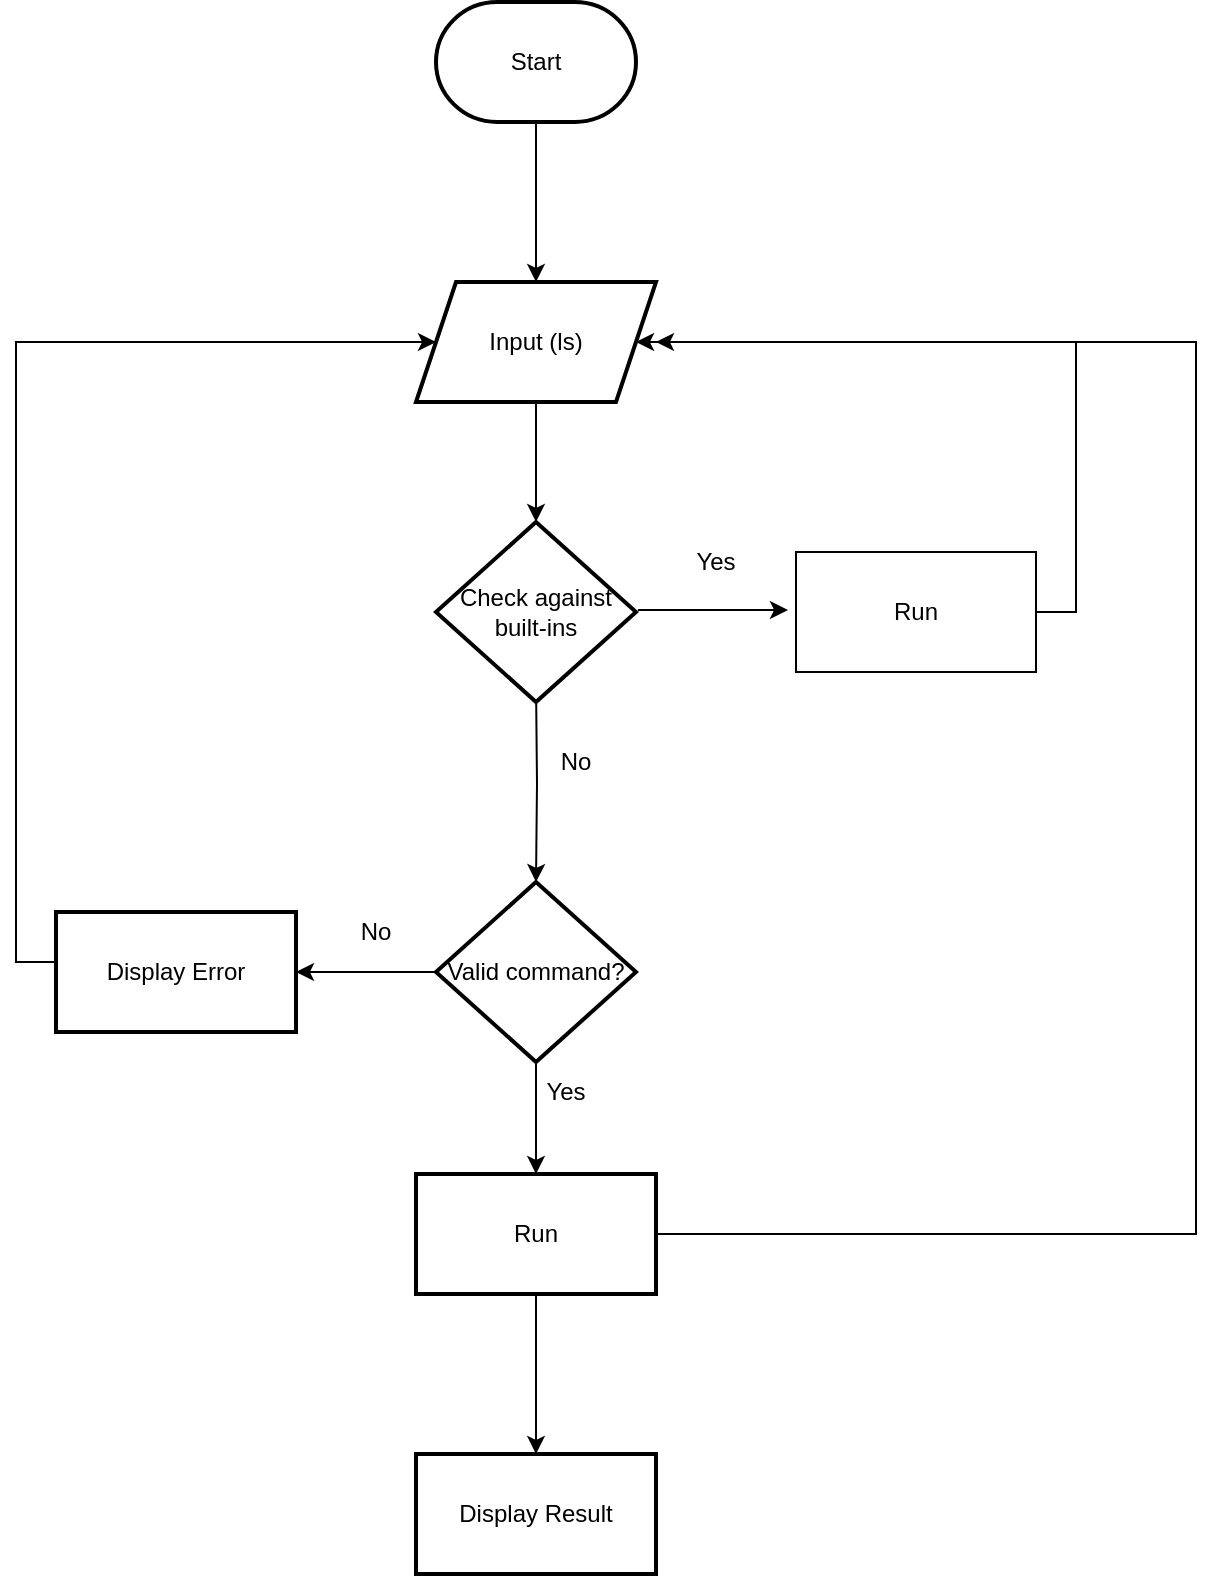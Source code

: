 <mxfile version="20.2.7" type="github"><diagram id="3iN942L6bnzksWgwHZ0S" name="Page-1"><mxGraphModel dx="782" dy="460" grid="1" gridSize="10" guides="1" tooltips="1" connect="1" arrows="1" fold="1" page="1" pageScale="1" pageWidth="827" pageHeight="1169" math="0" shadow="0"><root><mxCell id="0"/><mxCell id="1" parent="0"/><mxCell id="7VPWDLyuM5dmn-g3taPW-9" value="" style="edgeStyle=orthogonalEdgeStyle;rounded=0;orthogonalLoop=1;jettySize=auto;html=1;" edge="1" parent="1" source="7VPWDLyuM5dmn-g3taPW-1" target="7VPWDLyuM5dmn-g3taPW-8"><mxGeometry relative="1" as="geometry"/></mxCell><mxCell id="7VPWDLyuM5dmn-g3taPW-1" value="Start" style="strokeWidth=2;html=1;shape=mxgraph.flowchart.terminator;whiteSpace=wrap;" vertex="1" parent="1"><mxGeometry x="320" y="30" width="100" height="60" as="geometry"/></mxCell><mxCell id="7VPWDLyuM5dmn-g3taPW-37" value="" style="edgeStyle=orthogonalEdgeStyle;rounded=0;orthogonalLoop=1;jettySize=auto;html=1;" edge="1" parent="1" source="7VPWDLyuM5dmn-g3taPW-8"><mxGeometry relative="1" as="geometry"><mxPoint x="370" y="290" as="targetPoint"/></mxGeometry></mxCell><mxCell id="7VPWDLyuM5dmn-g3taPW-8" value="Input (ls)" style="shape=parallelogram;perimeter=parallelogramPerimeter;whiteSpace=wrap;html=1;fixedSize=1;strokeWidth=2;" vertex="1" parent="1"><mxGeometry x="310" y="170" width="120" height="60" as="geometry"/></mxCell><mxCell id="7VPWDLyuM5dmn-g3taPW-18" value="" style="edgeStyle=orthogonalEdgeStyle;rounded=0;orthogonalLoop=1;jettySize=auto;html=1;" edge="1" parent="1" source="7VPWDLyuM5dmn-g3taPW-15" target="7VPWDLyuM5dmn-g3taPW-17"><mxGeometry relative="1" as="geometry"/></mxCell><mxCell id="7VPWDLyuM5dmn-g3taPW-20" value="" style="edgeStyle=orthogonalEdgeStyle;rounded=0;orthogonalLoop=1;jettySize=auto;html=1;" edge="1" parent="1" source="7VPWDLyuM5dmn-g3taPW-15" target="7VPWDLyuM5dmn-g3taPW-19"><mxGeometry relative="1" as="geometry"/></mxCell><mxCell id="7VPWDLyuM5dmn-g3taPW-15" value="Valid command?" style="rhombus;whiteSpace=wrap;html=1;strokeWidth=2;" vertex="1" parent="1"><mxGeometry x="320" y="470" width="100" height="90" as="geometry"/></mxCell><mxCell id="7VPWDLyuM5dmn-g3taPW-33" style="edgeStyle=orthogonalEdgeStyle;rounded=0;orthogonalLoop=1;jettySize=auto;html=1;exitX=0;exitY=0.5;exitDx=0;exitDy=0;entryX=0;entryY=0.5;entryDx=0;entryDy=0;" edge="1" parent="1" source="7VPWDLyuM5dmn-g3taPW-17" target="7VPWDLyuM5dmn-g3taPW-8"><mxGeometry relative="1" as="geometry"><mxPoint x="90" y="100" as="targetPoint"/><Array as="points"><mxPoint x="110" y="510"/><mxPoint x="110" y="200"/></Array></mxGeometry></mxCell><mxCell id="7VPWDLyuM5dmn-g3taPW-17" value="Display Error" style="whiteSpace=wrap;html=1;strokeWidth=2;" vertex="1" parent="1"><mxGeometry x="130" y="485" width="120" height="60" as="geometry"/></mxCell><mxCell id="7VPWDLyuM5dmn-g3taPW-34" style="edgeStyle=orthogonalEdgeStyle;rounded=0;orthogonalLoop=1;jettySize=auto;html=1;exitX=1;exitY=0.5;exitDx=0;exitDy=0;entryX=1;entryY=0.5;entryDx=0;entryDy=0;" edge="1" parent="1" source="7VPWDLyuM5dmn-g3taPW-19" target="7VPWDLyuM5dmn-g3taPW-8"><mxGeometry relative="1" as="geometry"><Array as="points"><mxPoint x="700" y="646"/><mxPoint x="700" y="200"/></Array></mxGeometry></mxCell><mxCell id="7VPWDLyuM5dmn-g3taPW-45" value="" style="edgeStyle=orthogonalEdgeStyle;rounded=0;orthogonalLoop=1;jettySize=auto;html=1;" edge="1" parent="1" source="7VPWDLyuM5dmn-g3taPW-19" target="7VPWDLyuM5dmn-g3taPW-44"><mxGeometry relative="1" as="geometry"/></mxCell><mxCell id="7VPWDLyuM5dmn-g3taPW-19" value="Run" style="whiteSpace=wrap;html=1;strokeWidth=2;" vertex="1" parent="1"><mxGeometry x="310" y="616" width="120" height="60" as="geometry"/></mxCell><mxCell id="7VPWDLyuM5dmn-g3taPW-39" value="" style="edgeStyle=orthogonalEdgeStyle;rounded=0;orthogonalLoop=1;jettySize=auto;html=1;" edge="1" parent="1" target="7VPWDLyuM5dmn-g3taPW-15"><mxGeometry relative="1" as="geometry"><mxPoint x="370" y="370" as="sourcePoint"/></mxGeometry></mxCell><mxCell id="7VPWDLyuM5dmn-g3taPW-41" value="" style="edgeStyle=orthogonalEdgeStyle;rounded=0;orthogonalLoop=1;jettySize=auto;html=1;" edge="1" parent="1"><mxGeometry relative="1" as="geometry"><mxPoint x="421" y="334" as="sourcePoint"/><mxPoint x="496" y="334" as="targetPoint"/></mxGeometry></mxCell><mxCell id="7VPWDLyuM5dmn-g3taPW-55" style="edgeStyle=orthogonalEdgeStyle;rounded=0;orthogonalLoop=1;jettySize=auto;html=1;exitX=1;exitY=0.5;exitDx=0;exitDy=0;" edge="1" parent="1" source="7VPWDLyuM5dmn-g3taPW-40"><mxGeometry relative="1" as="geometry"><mxPoint x="430" y="200" as="targetPoint"/><Array as="points"><mxPoint x="640" y="335"/><mxPoint x="640" y="200"/></Array></mxGeometry></mxCell><mxCell id="7VPWDLyuM5dmn-g3taPW-40" value="Run" style="whiteSpace=wrap;html=1;" vertex="1" parent="1"><mxGeometry x="500" y="305" width="120" height="60" as="geometry"/></mxCell><mxCell id="7VPWDLyuM5dmn-g3taPW-42" value="Yes" style="text;html=1;strokeColor=none;fillColor=none;align=center;verticalAlign=middle;whiteSpace=wrap;rounded=0;" vertex="1" parent="1"><mxGeometry x="430" y="300" width="60" height="20" as="geometry"/></mxCell><mxCell id="7VPWDLyuM5dmn-g3taPW-44" value="Display Result" style="whiteSpace=wrap;html=1;strokeWidth=2;" vertex="1" parent="1"><mxGeometry x="310" y="756" width="120" height="60" as="geometry"/></mxCell><mxCell id="7VPWDLyuM5dmn-g3taPW-46" value="No" style="text;html=1;strokeColor=none;fillColor=none;align=center;verticalAlign=middle;whiteSpace=wrap;rounded=0;" vertex="1" parent="1"><mxGeometry x="370" y="400" width="40" height="20" as="geometry"/></mxCell><mxCell id="7VPWDLyuM5dmn-g3taPW-47" value="Check against&lt;br&gt;built-ins" style="rhombus;whiteSpace=wrap;html=1;strokeWidth=2;" vertex="1" parent="1"><mxGeometry x="320" y="290" width="100" height="90" as="geometry"/></mxCell><mxCell id="7VPWDLyuM5dmn-g3taPW-49" value="No" style="text;html=1;strokeColor=none;fillColor=none;align=center;verticalAlign=middle;whiteSpace=wrap;rounded=0;" vertex="1" parent="1"><mxGeometry x="270" y="485" width="40" height="20" as="geometry"/></mxCell><mxCell id="7VPWDLyuM5dmn-g3taPW-52" value="Yes" style="text;html=1;strokeColor=none;fillColor=none;align=center;verticalAlign=middle;whiteSpace=wrap;rounded=0;" vertex="1" parent="1"><mxGeometry x="370" y="565" width="30" height="20" as="geometry"/></mxCell></root></mxGraphModel></diagram></mxfile>